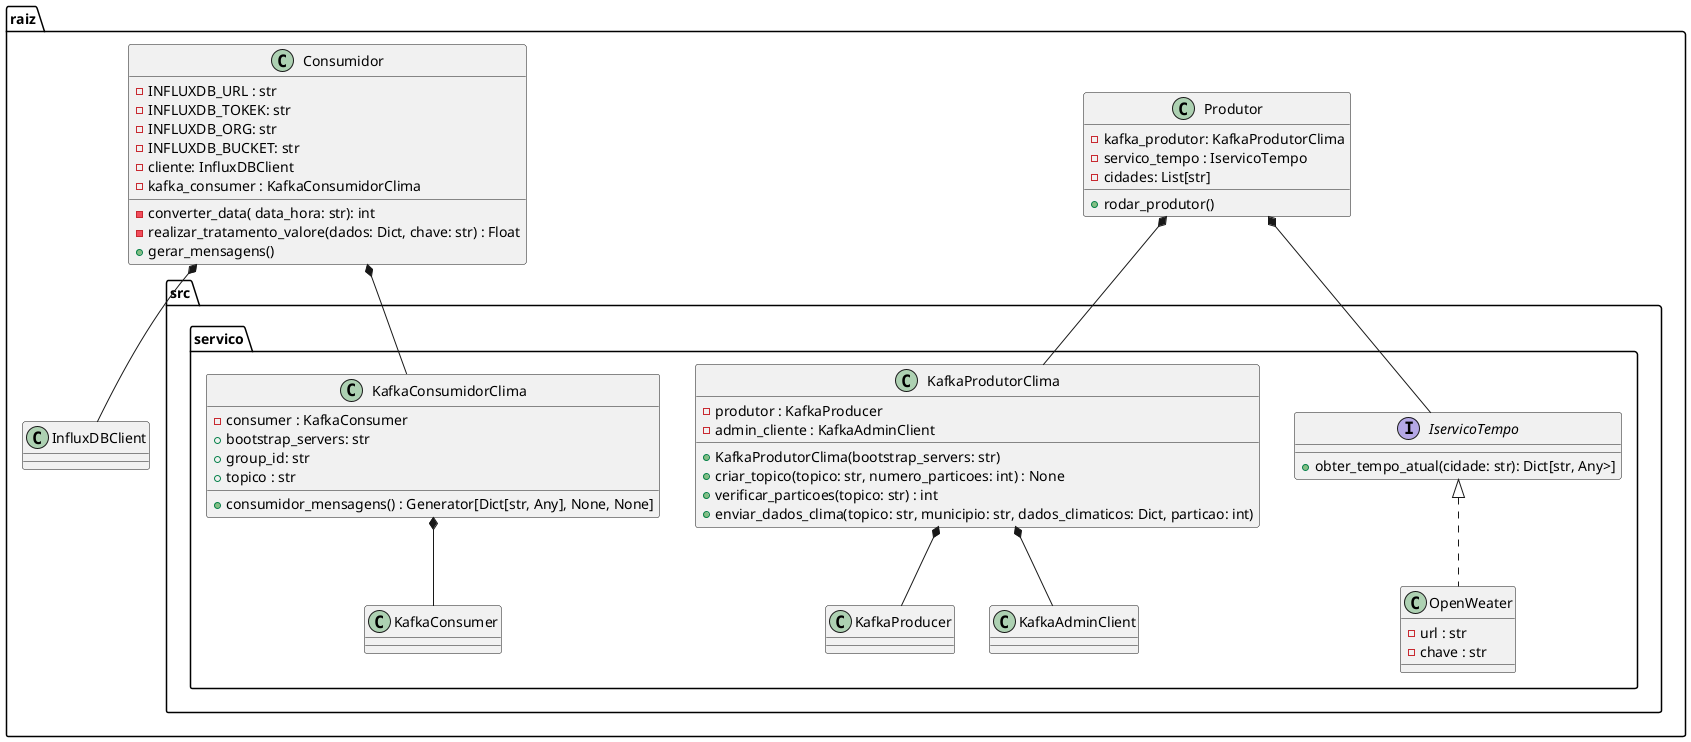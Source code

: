 @startuml

 package raiz {

    package src {
        package servico {
            interface IservicoTempo {
                +obter_tempo_atual(cidade: str): Dict[str, Any>]

             } 

            class OpenWeater implements IservicoTempo {
                 - url : str
                 - chave : str
             }

            class KafkaProdutorClima {
                - produtor : KafkaProducer
                - admin_cliente : KafkaAdminClient
                + KafkaProdutorClima(bootstrap_servers: str)
                + criar_topico(topico: str, numero_particoes: int) : None
                + verificar_particoes(topico: str) : int
                + enviar_dados_clima(topico: str, municipio: str, dados_climaticos: Dict, particao: int)
            }
            class KafkaConsumidorClima {
            - consumer : KafkaConsumer
            + bootstrap_servers: str
            + group_id: str
            + topico : str
            
            + consumidor_mensagens() : Generator[Dict[str, Any], None, None]
            }

                KafkaConsumidorClima *-- KafkaConsumer
                KafkaProdutorClima *-- KafkaProducer
                KafkaProdutorClima *-- KafkaAdminClient
        }
    }


    class Produtor {
        - kafka_produtor: KafkaProdutorClima
        - servico_tempo : IservicoTempo
        - cidades: List[str]
        + rodar_produtor()


    }

    class Consumidor {
        - INFLUXDB_URL : str
        - INFLUXDB_TOKEK: str
        - INFLUXDB_ORG: str
        - INFLUXDB_BUCKET: str
        - cliente: InfluxDBClient
        - kafka_consumer : KafkaConsumidorClima

        - converter_data( data_hora: str): int
        - realizar_tratamento_valore(dados: Dict, chave: str) : Float
        + gerar_mensagens()
    }

    Produtor *-- KafkaProdutorClima
    Produtor *-- IservicoTempo
    Consumidor *-- InfluxDBClient
    Consumidor*-- KafkaConsumidorClima

 }

@enduml